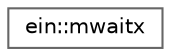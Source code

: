 digraph "Graphical Class Hierarchy"
{
 // LATEX_PDF_SIZE
  bgcolor="transparent";
  edge [fontname=Helvetica,fontsize=10,labelfontname=Helvetica,labelfontsize=10];
  node [fontname=Helvetica,fontsize=10,shape=box,height=0.2,width=0.4];
  rankdir="LR";
  Node0 [id="Node000000",label="ein::mwaitx",height=0.2,width=0.4,color="grey40", fillcolor="white", style="filled",URL="$df/d2f/group__wait.html#d7/d59/structein_1_1mwaitx",tooltip="waiter using MONITORX/MWAITX for AMD"];
}
